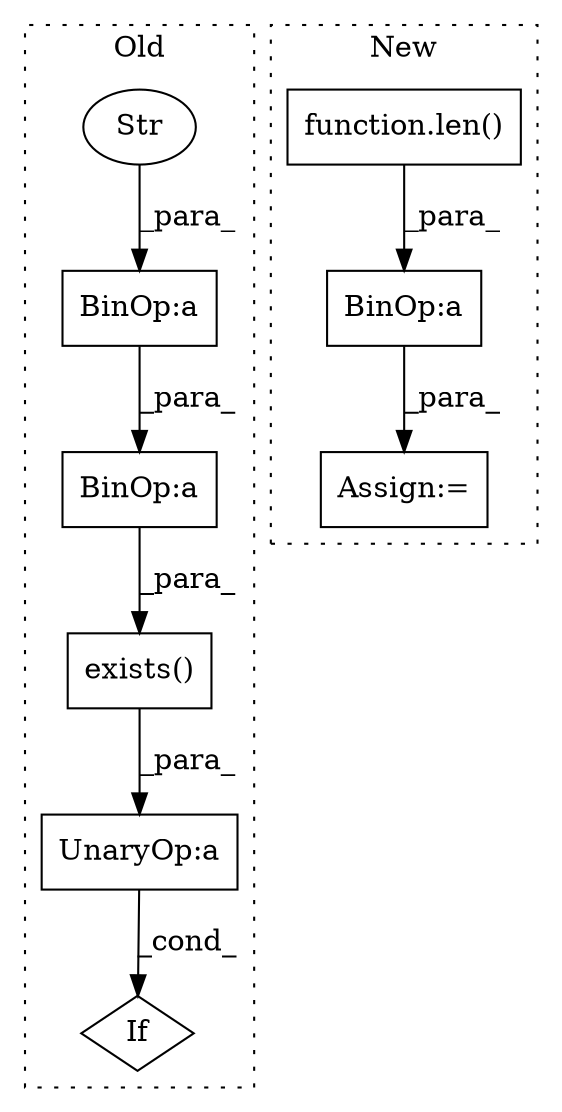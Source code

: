 digraph G {
subgraph cluster0 {
1 [label="exists()" a="75" s="2781,2818" l="15,1" shape="box"];
3 [label="UnaryOp:a" a="61" s="2777" l="42" shape="box"];
4 [label="BinOp:a" a="82" s="2807" l="1" shape="box"];
5 [label="Str" a="66" s="2808" l="3" shape="ellipse"];
6 [label="If" a="96" s="2774" l="3" shape="diamond"];
8 [label="BinOp:a" a="82" s="2807" l="5" shape="box"];
label = "Old";
style="dotted";
}
subgraph cluster1 {
2 [label="function.len()" a="75" s="1380,1387" l="4,1" shape="box"];
7 [label="BinOp:a" a="82" s="1376" l="1" shape="box"];
9 [label="Assign:=" a="68" s="1370" l="3" shape="box"];
label = "New";
style="dotted";
}
1 -> 3 [label="_para_"];
2 -> 7 [label="_para_"];
3 -> 6 [label="_cond_"];
4 -> 8 [label="_para_"];
5 -> 4 [label="_para_"];
7 -> 9 [label="_para_"];
8 -> 1 [label="_para_"];
}